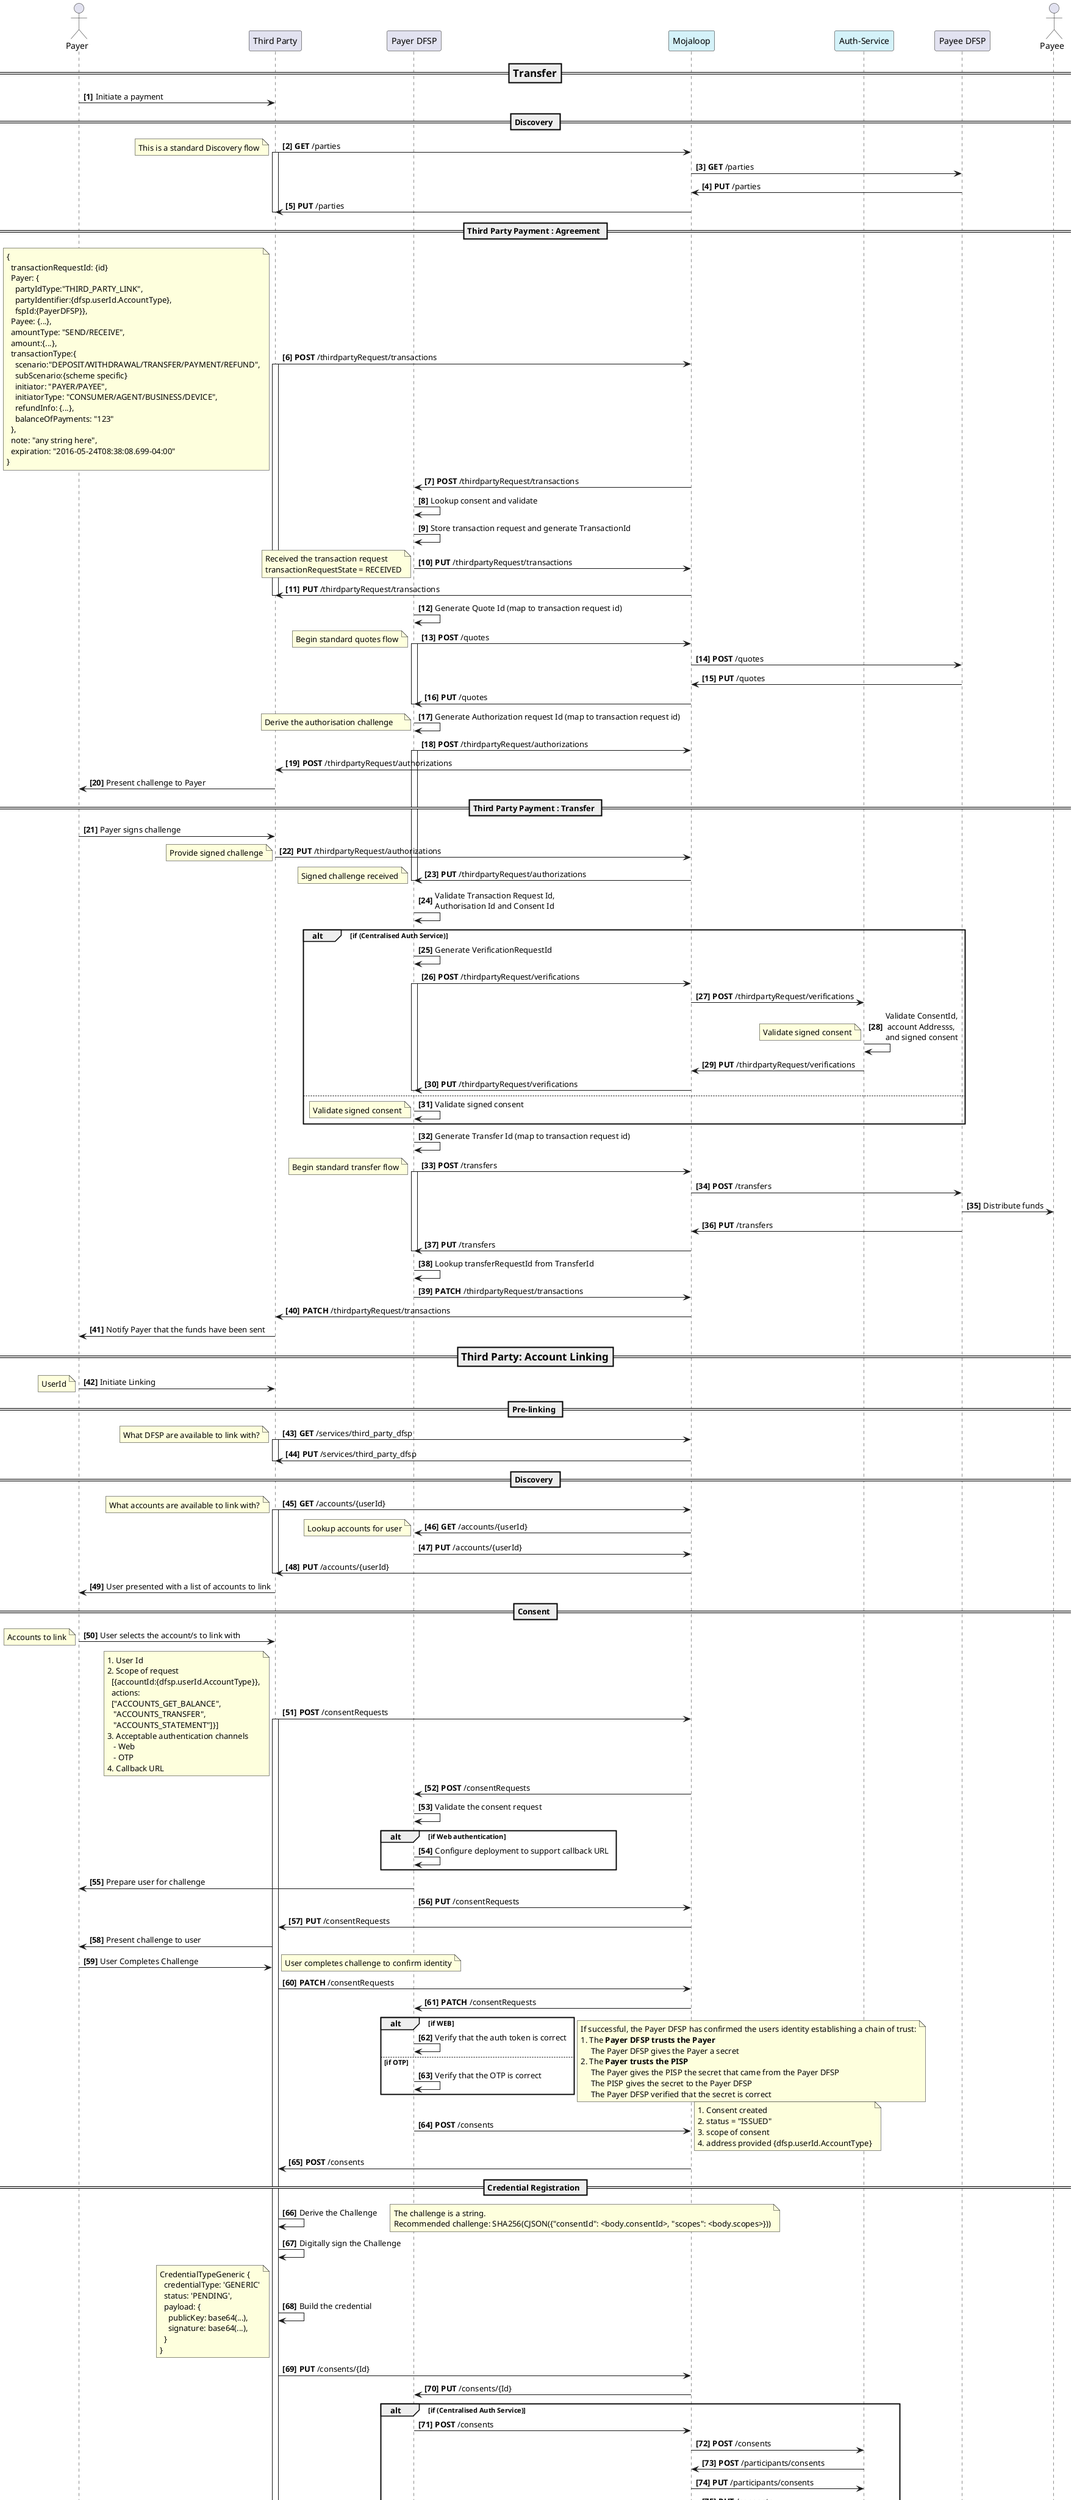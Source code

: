 @startuml
' Flows are based on the third pary API v1.0
footer Third Party Payment (TPP) API v1.0

actor "Payer" as Payer
participant "Third Party" as PISP
participant "Payer DFSP" as PayerDFSP
participant "Mojaloop" as Mojaloop  #d4f2f9
participant "Auth-Service" as Auth  #d4f2f9
participant "Payee DFSP" as PayeeDFSP
actor "Payee" as Payee
autonumber 1 "<b>[0]"

=== Transfer ==

Payer->PISP: Initiate a payment

== Discovery ==
PISP->Mojaloop: **GET** /parties
activate PISP
note left
  This is a standard Discovery flow
end note
Mojaloop->PayeeDFSP: **GET** /parties


PayeeDFSP->Mojaloop: **PUT** /parties
Mojaloop->PISP: **PUT** /parties
deactivate PISP

== Third Party Payment : Agreement ==
PISP->Mojaloop: **POST** /thirdpartyRequest/transactions
activate PISP
note left
{
  transactionRequestId: {id}
  Payer: {
    partyIdType:"THIRD_PARTY_LINK",
    partyIdentifier:{dfsp.userId.AccountType},
    fspId:{PayerDFSP}},
  Payee: {...},
  amountType: "SEND/RECEIVE",
  amount:{...},
  transactionType:{
    scenario:"DEPOSIT/WITHDRAWAL/TRANSFER/PAYMENT/REFUND",
    subScenario:{scheme specific}
    initiator: "PAYER/PAYEE",
    initiatorType: "CONSUMER/AGENT/BUSINESS/DEVICE",
    refundInfo: {...},
    balanceOfPayments: "123"
  },
  note: "any string here",
  expiration: "2016-05-24T08:38:08.699-04:00"
}
end note
Mojaloop->PayerDFSP: **POST** /thirdpartyRequest/transactions
PayerDFSP->PayerDFSP: Lookup consent and validate
PayerDFSP->PayerDFSP: Store transaction request and generate TransactionId
PayerDFSP->Mojaloop: **PUT** /thirdpartyRequest/transactions
note left
Received the transaction request
transactionRequestState = RECEIVED
end note
Mojaloop->PISP: **PUT** /thirdpartyRequest/transactions
deactivate PISP
PayerDFSP->PayerDFSP: Generate Quote Id (map to transaction request id)
PayerDFSP->Mojaloop: **POST** /quotes
activate PayerDFSP
note left
Begin standard quotes flow
end note
Mojaloop->PayeeDFSP: **POST** /quotes
PayeeDFSP->Mojaloop: **PUT** /quotes
Mojaloop->PayerDFSP: **PUT** /quotes
deactivate PayerDFSP
PayerDFSP->PayerDFSP: Generate Authorization request Id (map to transaction request id)
note left
Derive the authorisation challenge    
end note

PayerDFSP->Mojaloop: **POST** /thirdpartyRequest/authorizations
activate PayerDFSP
Mojaloop->PISP: **POST** /thirdpartyRequest/authorizations

PISP->Payer: Present challenge to Payer

== Third Party Payment : Transfer ==

Payer->PISP: Payer signs challenge
PISP->Mojaloop: **PUT** /thirdpartyRequest/authorizations
note left
 Provide signed challenge
end note
Mojaloop->PayerDFSP: **PUT** /thirdpartyRequest/authorizations
deactivate PayerDFSP
note left
 Signed challenge received
end note
PayerDFSP->PayerDFSP: Validate Transaction Request Id, \nAuthorisation Id and Consent Id
alt if (Centralised Auth Service)
PayerDFSP->PayerDFSP: Generate VerificationRequestId
PayerDFSP->Mojaloop: **POST** /thirdpartyRequest/verifications
activate PayerDFSP
Mojaloop->Auth: **POST** /thirdpartyRequest/verifications
Auth->Auth: Validate ConsentId,\n account Addresss, \nand signed consent
note left
Validate signed consent
end note
Auth->Mojaloop: **PUT** /thirdpartyRequest/verifications
Mojaloop->PayerDFSP: **PUT** /thirdpartyRequest/verifications
deactivate PayerDFSP
else 
PayerDFSP->PayerDFSP: Validate signed consent
note left
Validate signed consent
end note
end 
PayerDFSP->PayerDFSP: Generate Transfer Id (map to transaction request id)
PayerDFSP->Mojaloop: **POST** /transfers
activate PayerDFSP
note left
 Begin standard transfer flow
end note
Mojaloop->PayeeDFSP: **POST** /transfers
PayeeDFSP->Payee: Distribute funds
PayeeDFSP->Mojaloop: **PUT** /transfers
Mojaloop->PayerDFSP: **PUT** /transfers
deactivate PayerDFSP
PayerDFSP->PayerDFSP: Lookup transferRequestId from TransferId
PayerDFSP->Mojaloop: **PATCH** /thirdpartyRequest/transactions
Mojaloop->PISP: **PATCH** /thirdpartyRequest/transactions
PISP->Payer: Notify Payer that the funds have been sent

=== Third Party: Account Linking ==

Payer->PISP: Initiate Linking

Note left
UserId
end note

== Pre-linking ==
PISP->Mojaloop: **GET** /services/third_party_dfsp 
activate PISP
note left 
What DFSP are available to link with?
end note
Mojaloop->PISP: **PUT** /services/third_party_dfsp 
deactivate PISP
== Discovery ==
PISP->Mojaloop: **GET** /accounts/{userId} 
activate PISP
note left 
What accounts are available to link with?
end note
Mojaloop->PayerDFSP:**GET** /accounts/{userId} 
note left 
Lookup accounts for user
end note
PayerDFSP->Mojaloop:**PUT** /accounts/{userId} 
Mojaloop->PISP: **PUT** /accounts/{userId}
deactivate PISP
PISP->Payer: User presented with a list of accounts to link

== Consent ==

Payer->PISP: User selects the account/s to link with
note left 
Accounts to link
end note
PISP->Mojaloop: **POST** /consentRequests 
activate PISP
note left 
1. User Id
2. Scope of request
  [{accountId:{dfsp.userId.AccountType}},
  actions:
  ["ACCOUNTS_GET_BALANCE", 
   "ACCOUNTS_TRANSFER", 
   "ACCOUNTS_STATEMENT"]}]
3. Acceptable authentication channels
   - Web
   - OTP
4. Callback URL
end note
Mojaloop->PayerDFSP:**POST** /consentRequests 
PayerDFSP->PayerDFSP: Validate the consent request
alt if Web authentication
PayerDFSP->PayerDFSP: Configure deployment to support callback URL
end
PayerDFSP->Payer: Prepare user for challenge

PayerDFSP->Mojaloop:**PUT** /consentRequests 
Mojaloop->PISP: **PUT** /consentRequests 

PISP->Payer: Present challenge to user
Payer->PISP: User Completes Challenge
note right
User completes challenge to confirm identity
end note
PISP->Mojaloop: **PATCH** /consentRequests 
Mojaloop->PayerDFSP: **PATCH** /consentRequests 

alt if WEB
PayerDFSP->PayerDFSP: Verify that the auth token is correct
else if OTP
PayerDFSP->PayerDFSP: Verify that the OTP is correct
end
note right
If successful, the Payer DFSP has confirmed the users identity establishing a chain of trust:
1. The **Payer DFSP trusts the Payer**
     The Payer DFSP gives the Payer a secret
2. The **Payer trusts the PISP**
     The Payer gives the PISP the secret that came from the Payer DFSP
     The PISP gives the secret to the Payer DFSP
     The Payer DFSP verified that the secret is correct
end note

PayerDFSP->Mojaloop: **POST** /consents
note right
1. Consent created
2. status = "ISSUED"
3. scope of consent
4. address provided {dfsp.userId.AccountType}
end note
Mojaloop->PISP: **POST** /consents

== Credential Registration ==
PISP->PISP: Derive the Challenge
note right
The challenge is a string. 
Recommended challenge: SHA256(CJSON({"consentId": <body.consentId>, "scopes": <body.scopes>}))
end note
PISP->PISP: Digitally sign the Challenge

PISP->PISP: Build the credential
note left
CredentialTypeGeneric {
  credentialType: 'GENERIC'
  status: 'PENDING',
  payload: {
    publicKey: base64(...),
    signature: base64(...),
  }
}
end note
PISP->Mojaloop: **PUT** /consents/{Id}
Mojaloop->PayerDFSP: **PUT** /consents/{Id}

alt if (Centralised Auth Service)
PayerDFSP->Mojaloop: **POST** /consents
Mojaloop->Auth: **POST** /consents
Auth->Mojaloop: **POST** /participants/consents
Mojaloop->Auth: **PUT** /participants/consents
Auth->Mojaloop: **PUT** /consents
Mojaloop->PayerDFSP: **PUT** /consents
else
PayerDFSP->PayerDFSP: Store consent
end

loop for each scope
PayerDFSP->Mojaloop: **POST** /participants/THIRD_PARTY_LINK/{dfsp.userId.AccountType}
note left
Register DFSP against ALS
- Needed for source of funds
end note
Mojaloop->PayerDFSP: **PUT** /participants/THIRD_PARTY_LINK/{dfsp.userId.AccountType}
end 
PayerDFSP->Mojaloop: **PATCH** /consents status:"VERIFIED"
Mojaloop->PISP: **PATCH** /consents status:"VERIFIED"

note left
Consent is now in place and verified.
end note
PISP->PISP: Store scope and \naddress information\n for user
PISP->Payer:  Notify user of successfull linking
@enduml
